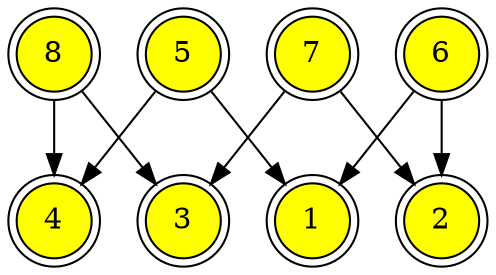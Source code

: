 digraph {
node [shape=doublecircle,color=black,style=filled,fillcolor=yellow]
5 -> 4
5 -> 1
6 -> 1
6 -> 2
7 -> 3
7 -> 2
8 -> 4
8 -> 3
}
